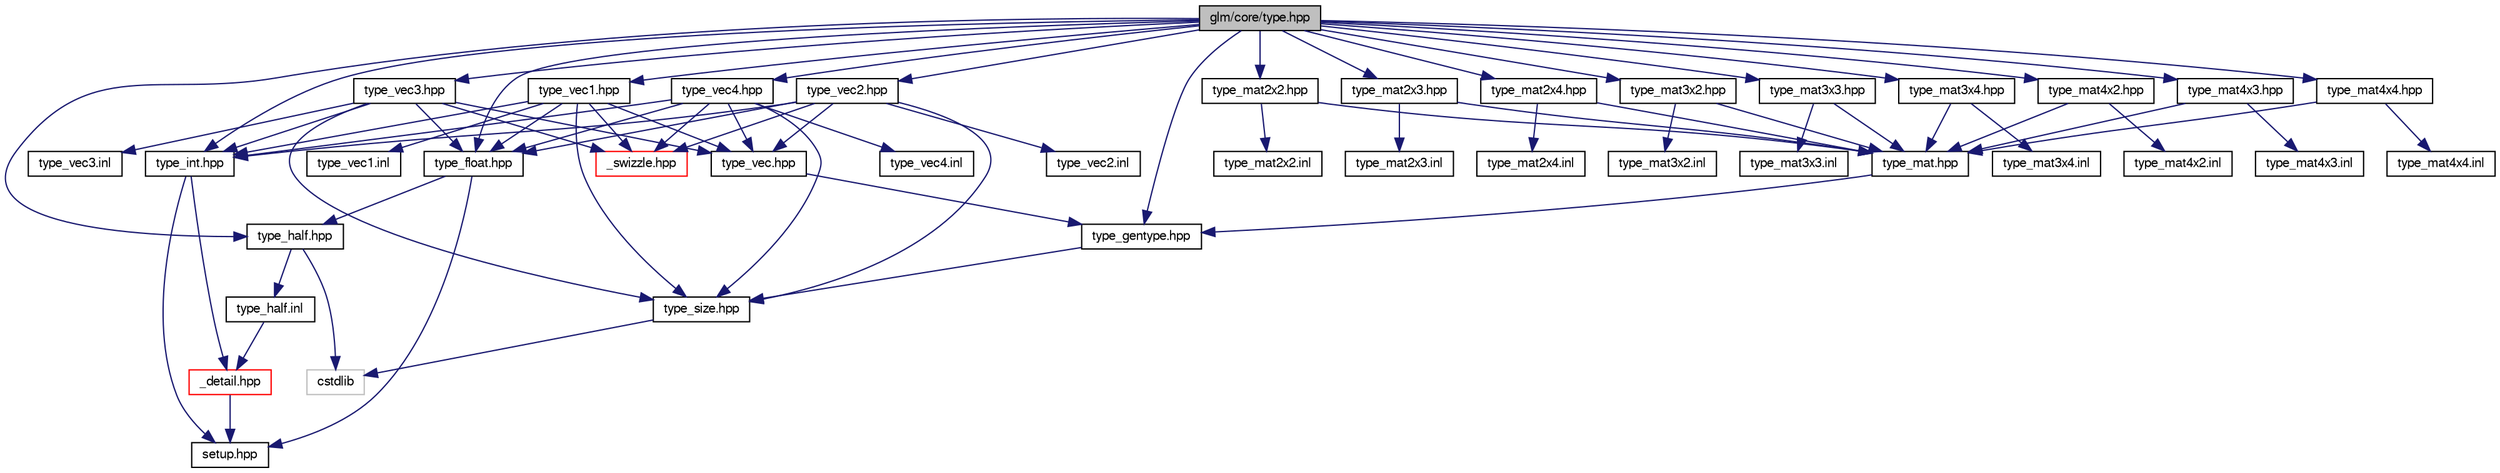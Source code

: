 digraph "glm/core/type.hpp"
{
  edge [fontname="FreeSans",fontsize="10",labelfontname="FreeSans",labelfontsize="10"];
  node [fontname="FreeSans",fontsize="10",shape=record];
  Node1 [label="glm/core/type.hpp",height=0.2,width=0.4,color="black", fillcolor="grey75", style="filled" fontcolor="black"];
  Node1 -> Node2 [color="midnightblue",fontsize="10",style="solid",fontname="FreeSans"];
  Node2 [label="type_half.hpp",height=0.2,width=0.4,color="black", fillcolor="white", style="filled",URL="$d1/dc2/type__half_8hpp.html"];
  Node2 -> Node3 [color="midnightblue",fontsize="10",style="solid",fontname="FreeSans"];
  Node3 [label="cstdlib",height=0.2,width=0.4,color="grey75", fillcolor="white", style="filled"];
  Node2 -> Node4 [color="midnightblue",fontsize="10",style="solid",fontname="FreeSans"];
  Node4 [label="type_half.inl",height=0.2,width=0.4,color="black", fillcolor="white", style="filled",URL="$d8/d04/type__half_8inl.html"];
  Node4 -> Node5 [color="midnightblue",fontsize="10",style="solid",fontname="FreeSans"];
  Node5 [label="_detail.hpp",height=0.2,width=0.4,color="red", fillcolor="white", style="filled",URL="$de/d9a/__detail_8hpp.html"];
  Node5 -> Node6 [color="midnightblue",fontsize="10",style="solid",fontname="FreeSans"];
  Node6 [label="setup.hpp",height=0.2,width=0.4,color="black", fillcolor="white", style="filled",URL="$d2/d6a/setup_8hpp.html"];
  Node1 -> Node7 [color="midnightblue",fontsize="10",style="solid",fontname="FreeSans"];
  Node7 [label="type_float.hpp",height=0.2,width=0.4,color="black", fillcolor="white", style="filled",URL="$d9/d16/type__float_8hpp.html"];
  Node7 -> Node2 [color="midnightblue",fontsize="10",style="solid",fontname="FreeSans"];
  Node7 -> Node6 [color="midnightblue",fontsize="10",style="solid",fontname="FreeSans"];
  Node1 -> Node8 [color="midnightblue",fontsize="10",style="solid",fontname="FreeSans"];
  Node8 [label="type_int.hpp",height=0.2,width=0.4,color="black", fillcolor="white", style="filled",URL="$dc/dd7/type__int_8hpp.html"];
  Node8 -> Node6 [color="midnightblue",fontsize="10",style="solid",fontname="FreeSans"];
  Node8 -> Node5 [color="midnightblue",fontsize="10",style="solid",fontname="FreeSans"];
  Node1 -> Node9 [color="midnightblue",fontsize="10",style="solid",fontname="FreeSans"];
  Node9 [label="type_gentype.hpp",height=0.2,width=0.4,color="black", fillcolor="white", style="filled",URL="$dd/d8e/type__gentype_8hpp.html"];
  Node9 -> Node10 [color="midnightblue",fontsize="10",style="solid",fontname="FreeSans"];
  Node10 [label="type_size.hpp",height=0.2,width=0.4,color="black", fillcolor="white", style="filled",URL="$dd/df7/type__size_8hpp.html"];
  Node10 -> Node3 [color="midnightblue",fontsize="10",style="solid",fontname="FreeSans"];
  Node1 -> Node11 [color="midnightblue",fontsize="10",style="solid",fontname="FreeSans"];
  Node11 [label="type_vec1.hpp",height=0.2,width=0.4,color="black", fillcolor="white", style="filled",URL="$df/d0f/type__vec1_8hpp.html"];
  Node11 -> Node12 [color="midnightblue",fontsize="10",style="solid",fontname="FreeSans"];
  Node12 [label="type_vec.hpp",height=0.2,width=0.4,color="black", fillcolor="white", style="filled",URL="$df/d1a/type__vec_8hpp.html"];
  Node12 -> Node9 [color="midnightblue",fontsize="10",style="solid",fontname="FreeSans"];
  Node11 -> Node7 [color="midnightblue",fontsize="10",style="solid",fontname="FreeSans"];
  Node11 -> Node8 [color="midnightblue",fontsize="10",style="solid",fontname="FreeSans"];
  Node11 -> Node10 [color="midnightblue",fontsize="10",style="solid",fontname="FreeSans"];
  Node11 -> Node13 [color="midnightblue",fontsize="10",style="solid",fontname="FreeSans"];
  Node13 [label="_swizzle.hpp",height=0.2,width=0.4,color="red", fillcolor="white", style="filled",URL="$d6/dab/__swizzle_8hpp.html"];
  Node11 -> Node14 [color="midnightblue",fontsize="10",style="solid",fontname="FreeSans"];
  Node14 [label="type_vec1.inl",height=0.2,width=0.4,color="black", fillcolor="white", style="filled",URL="$da/db2/type__vec1_8inl.html"];
  Node1 -> Node15 [color="midnightblue",fontsize="10",style="solid",fontname="FreeSans"];
  Node15 [label="type_vec2.hpp",height=0.2,width=0.4,color="black", fillcolor="white", style="filled",URL="$d0/dce/type__vec2_8hpp.html"];
  Node15 -> Node12 [color="midnightblue",fontsize="10",style="solid",fontname="FreeSans"];
  Node15 -> Node7 [color="midnightblue",fontsize="10",style="solid",fontname="FreeSans"];
  Node15 -> Node8 [color="midnightblue",fontsize="10",style="solid",fontname="FreeSans"];
  Node15 -> Node10 [color="midnightblue",fontsize="10",style="solid",fontname="FreeSans"];
  Node15 -> Node13 [color="midnightblue",fontsize="10",style="solid",fontname="FreeSans"];
  Node15 -> Node16 [color="midnightblue",fontsize="10",style="solid",fontname="FreeSans"];
  Node16 [label="type_vec2.inl",height=0.2,width=0.4,color="black", fillcolor="white", style="filled",URL="$d8/d3e/type__vec2_8inl.html"];
  Node1 -> Node17 [color="midnightblue",fontsize="10",style="solid",fontname="FreeSans"];
  Node17 [label="type_vec3.hpp",height=0.2,width=0.4,color="black", fillcolor="white", style="filled",URL="$d5/dfc/type__vec3_8hpp.html"];
  Node17 -> Node12 [color="midnightblue",fontsize="10",style="solid",fontname="FreeSans"];
  Node17 -> Node7 [color="midnightblue",fontsize="10",style="solid",fontname="FreeSans"];
  Node17 -> Node8 [color="midnightblue",fontsize="10",style="solid",fontname="FreeSans"];
  Node17 -> Node10 [color="midnightblue",fontsize="10",style="solid",fontname="FreeSans"];
  Node17 -> Node13 [color="midnightblue",fontsize="10",style="solid",fontname="FreeSans"];
  Node17 -> Node18 [color="midnightblue",fontsize="10",style="solid",fontname="FreeSans"];
  Node18 [label="type_vec3.inl",height=0.2,width=0.4,color="black", fillcolor="white", style="filled",URL="$dc/d97/type__vec3_8inl.html"];
  Node1 -> Node19 [color="midnightblue",fontsize="10",style="solid",fontname="FreeSans"];
  Node19 [label="type_vec4.hpp",height=0.2,width=0.4,color="black", fillcolor="white", style="filled",URL="$d4/d79/type__vec4_8hpp.html"];
  Node19 -> Node12 [color="midnightblue",fontsize="10",style="solid",fontname="FreeSans"];
  Node19 -> Node7 [color="midnightblue",fontsize="10",style="solid",fontname="FreeSans"];
  Node19 -> Node8 [color="midnightblue",fontsize="10",style="solid",fontname="FreeSans"];
  Node19 -> Node10 [color="midnightblue",fontsize="10",style="solid",fontname="FreeSans"];
  Node19 -> Node13 [color="midnightblue",fontsize="10",style="solid",fontname="FreeSans"];
  Node19 -> Node20 [color="midnightblue",fontsize="10",style="solid",fontname="FreeSans"];
  Node20 [label="type_vec4.inl",height=0.2,width=0.4,color="black", fillcolor="white", style="filled",URL="$dd/d90/type__vec4_8inl.html"];
  Node1 -> Node21 [color="midnightblue",fontsize="10",style="solid",fontname="FreeSans"];
  Node21 [label="type_mat2x2.hpp",height=0.2,width=0.4,color="black", fillcolor="white", style="filled",URL="$d8/dc9/type__mat2x2_8hpp.html"];
  Node21 -> Node22 [color="midnightblue",fontsize="10",style="solid",fontname="FreeSans"];
  Node22 [label="type_mat.hpp",height=0.2,width=0.4,color="black", fillcolor="white", style="filled",URL="$d1/d70/type__mat_8hpp.html"];
  Node22 -> Node9 [color="midnightblue",fontsize="10",style="solid",fontname="FreeSans"];
  Node21 -> Node23 [color="midnightblue",fontsize="10",style="solid",fontname="FreeSans"];
  Node23 [label="type_mat2x2.inl",height=0.2,width=0.4,color="black", fillcolor="white", style="filled",URL="$d6/dca/type__mat2x2_8inl.html"];
  Node1 -> Node24 [color="midnightblue",fontsize="10",style="solid",fontname="FreeSans"];
  Node24 [label="type_mat2x3.hpp",height=0.2,width=0.4,color="black", fillcolor="white", style="filled",URL="$df/de3/type__mat2x3_8hpp.html"];
  Node24 -> Node22 [color="midnightblue",fontsize="10",style="solid",fontname="FreeSans"];
  Node24 -> Node25 [color="midnightblue",fontsize="10",style="solid",fontname="FreeSans"];
  Node25 [label="type_mat2x3.inl",height=0.2,width=0.4,color="black", fillcolor="white", style="filled",URL="$d2/d3b/type__mat2x3_8inl.html"];
  Node1 -> Node26 [color="midnightblue",fontsize="10",style="solid",fontname="FreeSans"];
  Node26 [label="type_mat2x4.hpp",height=0.2,width=0.4,color="black", fillcolor="white", style="filled",URL="$d9/dcf/type__mat2x4_8hpp.html"];
  Node26 -> Node22 [color="midnightblue",fontsize="10",style="solid",fontname="FreeSans"];
  Node26 -> Node27 [color="midnightblue",fontsize="10",style="solid",fontname="FreeSans"];
  Node27 [label="type_mat2x4.inl",height=0.2,width=0.4,color="black", fillcolor="white", style="filled",URL="$d1/d87/type__mat2x4_8inl.html"];
  Node1 -> Node28 [color="midnightblue",fontsize="10",style="solid",fontname="FreeSans"];
  Node28 [label="type_mat3x2.hpp",height=0.2,width=0.4,color="black", fillcolor="white", style="filled",URL="$db/d1a/type__mat3x2_8hpp.html"];
  Node28 -> Node22 [color="midnightblue",fontsize="10",style="solid",fontname="FreeSans"];
  Node28 -> Node29 [color="midnightblue",fontsize="10",style="solid",fontname="FreeSans"];
  Node29 [label="type_mat3x2.inl",height=0.2,width=0.4,color="black", fillcolor="white", style="filled",URL="$d0/d7b/type__mat3x2_8inl.html"];
  Node1 -> Node30 [color="midnightblue",fontsize="10",style="solid",fontname="FreeSans"];
  Node30 [label="type_mat3x3.hpp",height=0.2,width=0.4,color="black", fillcolor="white", style="filled",URL="$d8/dab/type__mat3x3_8hpp.html"];
  Node30 -> Node22 [color="midnightblue",fontsize="10",style="solid",fontname="FreeSans"];
  Node30 -> Node31 [color="midnightblue",fontsize="10",style="solid",fontname="FreeSans"];
  Node31 [label="type_mat3x3.inl",height=0.2,width=0.4,color="black", fillcolor="white", style="filled",URL="$d0/d09/type__mat3x3_8inl.html"];
  Node1 -> Node32 [color="midnightblue",fontsize="10",style="solid",fontname="FreeSans"];
  Node32 [label="type_mat3x4.hpp",height=0.2,width=0.4,color="black", fillcolor="white", style="filled",URL="$d0/d90/type__mat3x4_8hpp.html"];
  Node32 -> Node22 [color="midnightblue",fontsize="10",style="solid",fontname="FreeSans"];
  Node32 -> Node33 [color="midnightblue",fontsize="10",style="solid",fontname="FreeSans"];
  Node33 [label="type_mat3x4.inl",height=0.2,width=0.4,color="black", fillcolor="white", style="filled",URL="$de/d87/type__mat3x4_8inl.html"];
  Node1 -> Node34 [color="midnightblue",fontsize="10",style="solid",fontname="FreeSans"];
  Node34 [label="type_mat4x2.hpp",height=0.2,width=0.4,color="black", fillcolor="white", style="filled",URL="$d7/d4f/type__mat4x2_8hpp.html"];
  Node34 -> Node22 [color="midnightblue",fontsize="10",style="solid",fontname="FreeSans"];
  Node34 -> Node35 [color="midnightblue",fontsize="10",style="solid",fontname="FreeSans"];
  Node35 [label="type_mat4x2.inl",height=0.2,width=0.4,color="black", fillcolor="white", style="filled",URL="$d8/d1b/type__mat4x2_8inl.html"];
  Node1 -> Node36 [color="midnightblue",fontsize="10",style="solid",fontname="FreeSans"];
  Node36 [label="type_mat4x3.hpp",height=0.2,width=0.4,color="black", fillcolor="white", style="filled",URL="$db/da7/type__mat4x3_8hpp.html"];
  Node36 -> Node22 [color="midnightblue",fontsize="10",style="solid",fontname="FreeSans"];
  Node36 -> Node37 [color="midnightblue",fontsize="10",style="solid",fontname="FreeSans"];
  Node37 [label="type_mat4x3.inl",height=0.2,width=0.4,color="black", fillcolor="white", style="filled",URL="$d4/d4b/type__mat4x3_8inl.html"];
  Node1 -> Node38 [color="midnightblue",fontsize="10",style="solid",fontname="FreeSans"];
  Node38 [label="type_mat4x4.hpp",height=0.2,width=0.4,color="black", fillcolor="white", style="filled",URL="$dd/d5b/type__mat4x4_8hpp.html"];
  Node38 -> Node22 [color="midnightblue",fontsize="10",style="solid",fontname="FreeSans"];
  Node38 -> Node39 [color="midnightblue",fontsize="10",style="solid",fontname="FreeSans"];
  Node39 [label="type_mat4x4.inl",height=0.2,width=0.4,color="black", fillcolor="white", style="filled",URL="$db/d63/type__mat4x4_8inl.html"];
}
